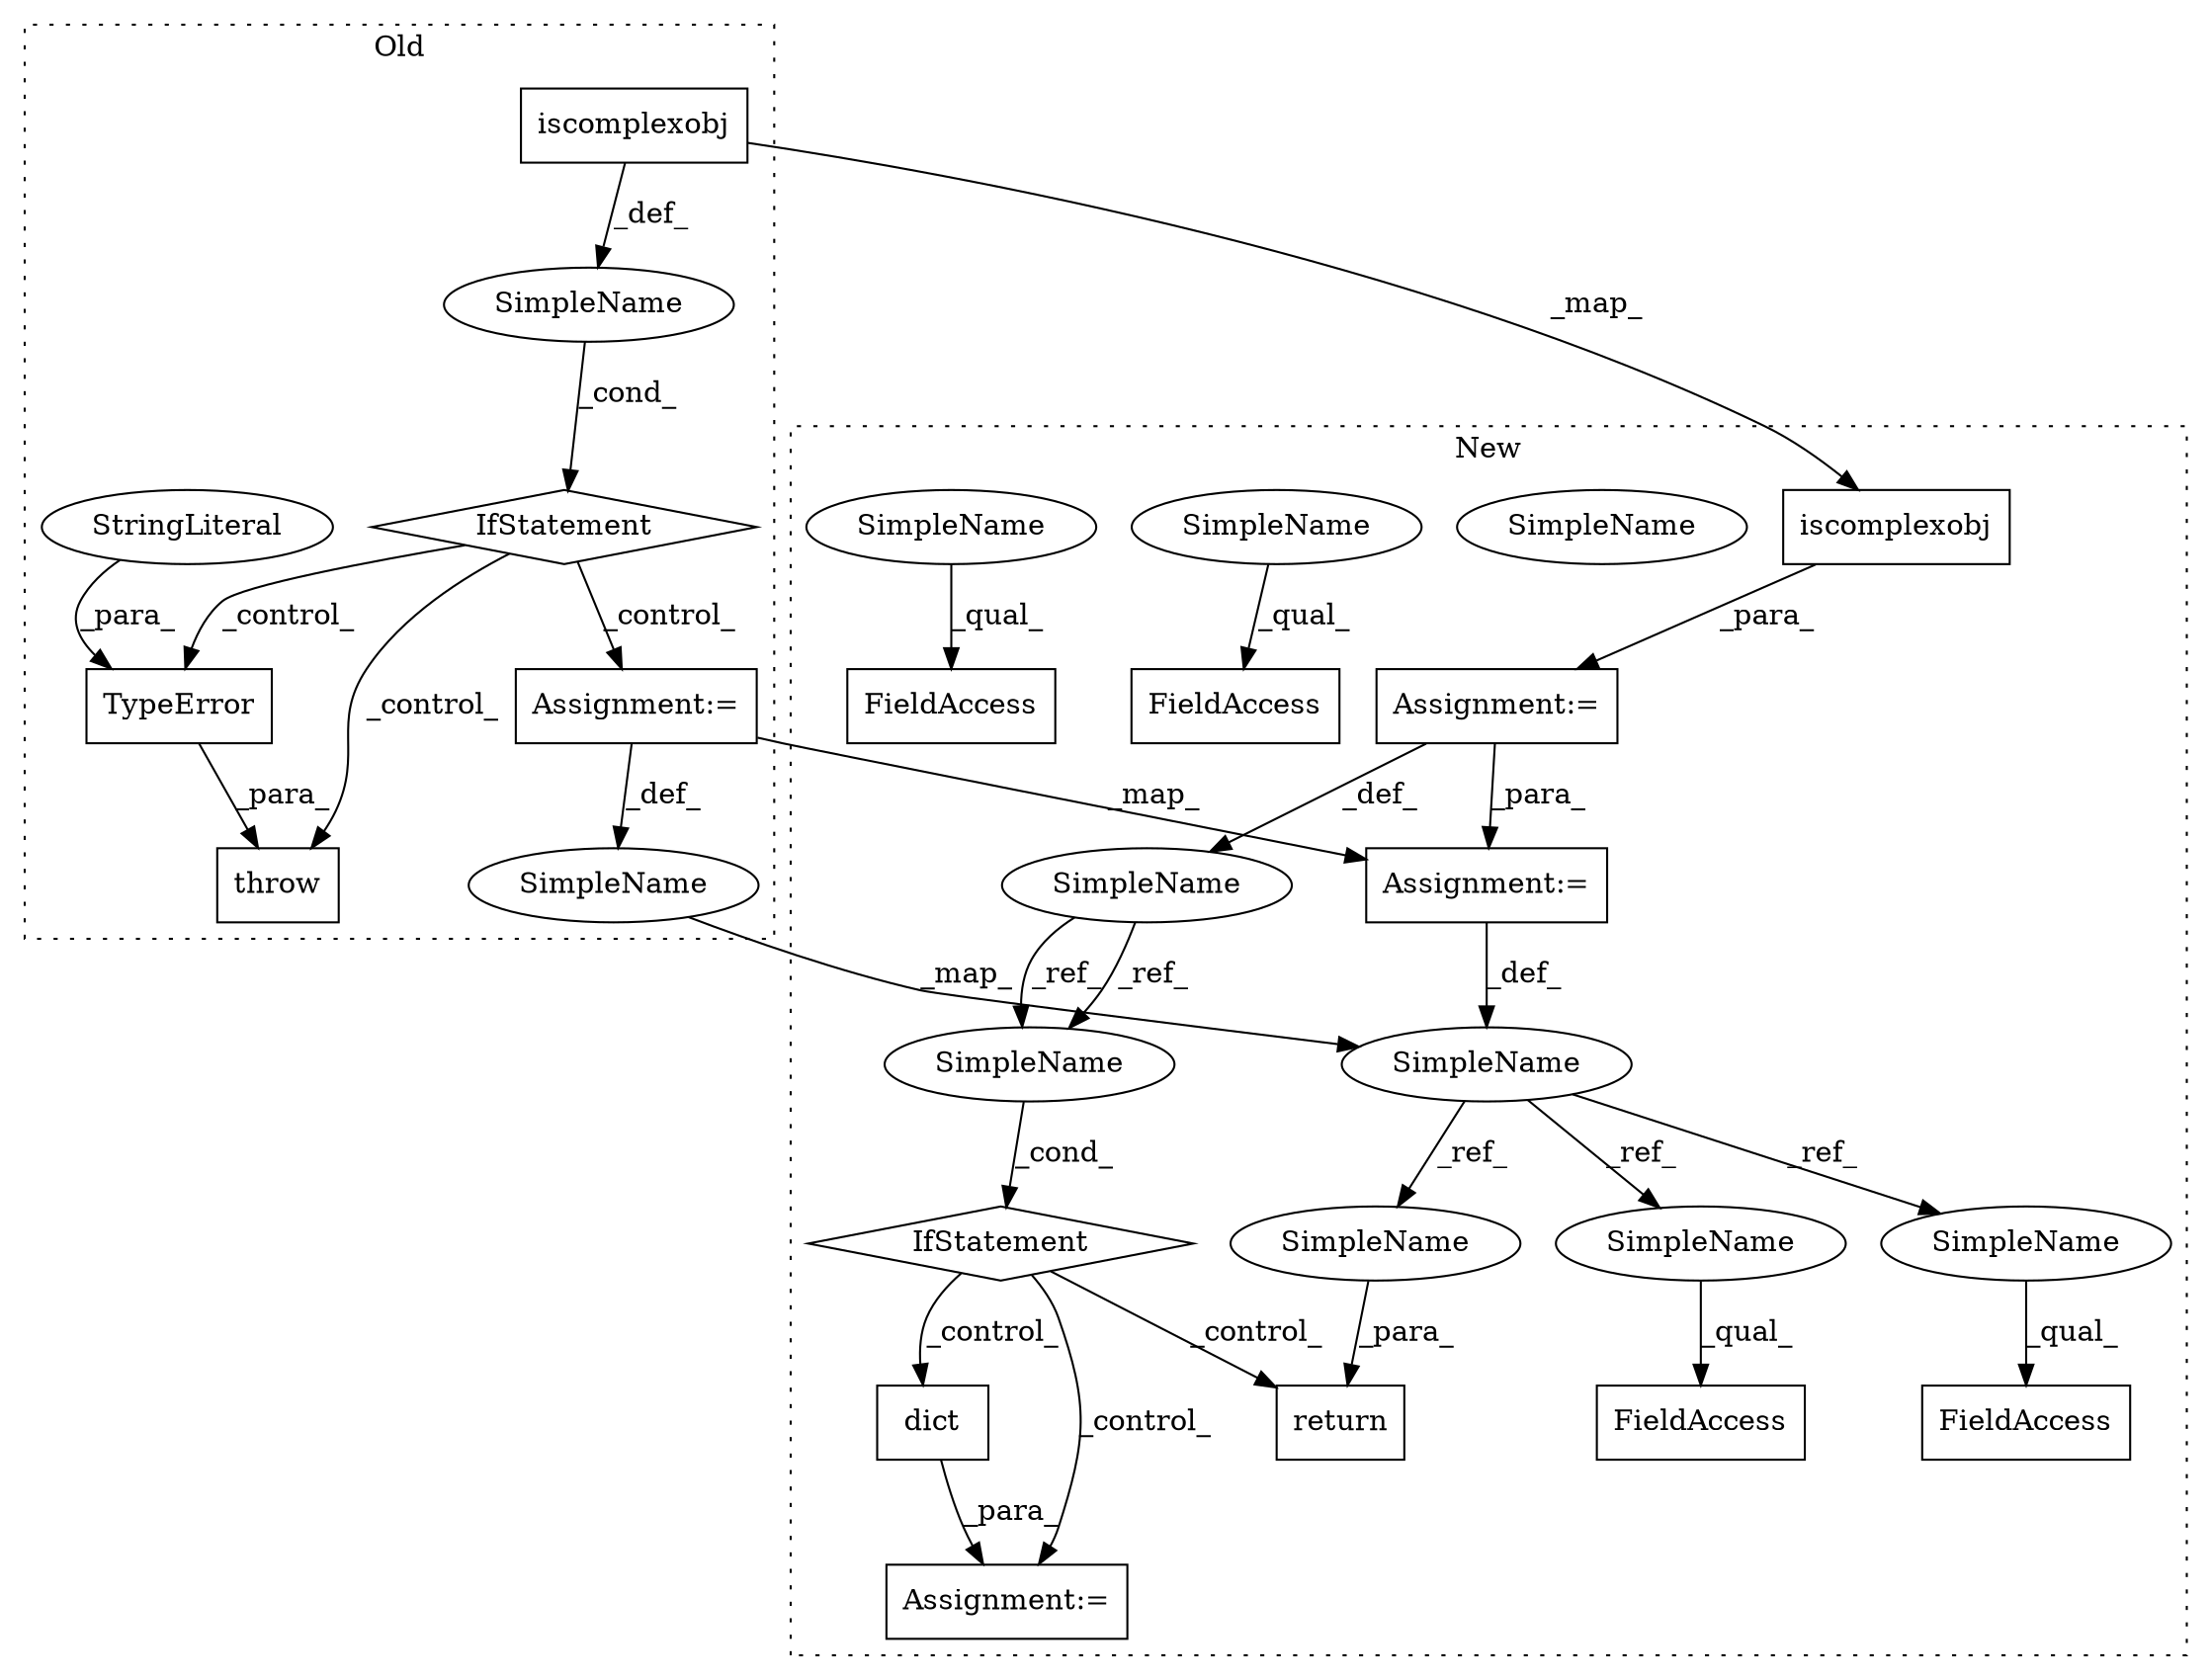 digraph G {
subgraph cluster0 {
1 [label="iscomplexobj" a="32" s="8945,8963" l="13,1" shape="box"];
4 [label="throw" a="53" s="8974" l="6" shape="box"];
5 [label="SimpleName" a="42" s="" l="" shape="ellipse"];
6 [label="TypeError" a="32" s="8980,9018" l="10,1" shape="box"];
7 [label="StringLiteral" a="45" s="8990" l="28" shape="ellipse"];
15 [label="IfStatement" a="25" s="8935,8964" l="4,2" shape="diamond"];
19 [label="Assignment:=" a="7" s="9418" l="1" shape="box"];
22 [label="SimpleName" a="42" s="9412" l="6" shape="ellipse"];
label = "Old";
style="dotted";
}
subgraph cluster1 {
2 [label="iscomplexobj" a="32" s="10286,10304" l="13,1" shape="box"];
3 [label="FieldAccess" a="22" s="10457" l="10" shape="box"];
8 [label="FieldAccess" a="22" s="10474" l="11" shape="box"];
9 [label="FieldAccess" a="22" s="10525" l="11" shape="box"];
10 [label="FieldAccess" a="22" s="10508" l="10" shape="box"];
11 [label="IfStatement" a="25" s="10376,10394" l="4,2" shape="diamond"];
12 [label="SimpleName" a="42" s="10265" l="14" shape="ellipse"];
13 [label="return" a="41" s="10552" l="7" shape="box"];
14 [label="SimpleName" a="42" s="10380" l="14" shape="ellipse"];
16 [label="Assignment:=" a="7" s="10279" l="1" shape="box"];
17 [label="dict" a="32" s="10411,10441" l="5,1" shape="box"];
18 [label="Assignment:=" a="7" s="10410" l="1" shape="box"];
20 [label="Assignment:=" a="7" s="10317" l="1" shape="box"];
21 [label="SimpleName" a="42" s="10311" l="6" shape="ellipse"];
23 [label="SimpleName" a="42" s="10508" l="5" shape="ellipse"];
24 [label="SimpleName" a="42" s="10457" l="5" shape="ellipse"];
25 [label="SimpleName" a="42" s="10559" l="6" shape="ellipse"];
26 [label="SimpleName" a="42" s="10525" l="6" shape="ellipse"];
27 [label="SimpleName" a="42" s="10474" l="6" shape="ellipse"];
28 [label="SimpleName" a="42" s="10380" l="14" shape="ellipse"];
label = "New";
style="dotted";
}
1 -> 5 [label="_def_"];
1 -> 2 [label="_map_"];
2 -> 16 [label="_para_"];
5 -> 15 [label="_cond_"];
6 -> 4 [label="_para_"];
7 -> 6 [label="_para_"];
11 -> 17 [label="_control_"];
11 -> 13 [label="_control_"];
11 -> 18 [label="_control_"];
12 -> 28 [label="_ref_"];
12 -> 28 [label="_ref_"];
15 -> 19 [label="_control_"];
15 -> 6 [label="_control_"];
15 -> 4 [label="_control_"];
16 -> 12 [label="_def_"];
16 -> 20 [label="_para_"];
17 -> 18 [label="_para_"];
19 -> 22 [label="_def_"];
19 -> 20 [label="_map_"];
20 -> 21 [label="_def_"];
21 -> 26 [label="_ref_"];
21 -> 25 [label="_ref_"];
21 -> 27 [label="_ref_"];
22 -> 21 [label="_map_"];
23 -> 10 [label="_qual_"];
24 -> 3 [label="_qual_"];
25 -> 13 [label="_para_"];
26 -> 9 [label="_qual_"];
27 -> 8 [label="_qual_"];
28 -> 11 [label="_cond_"];
}